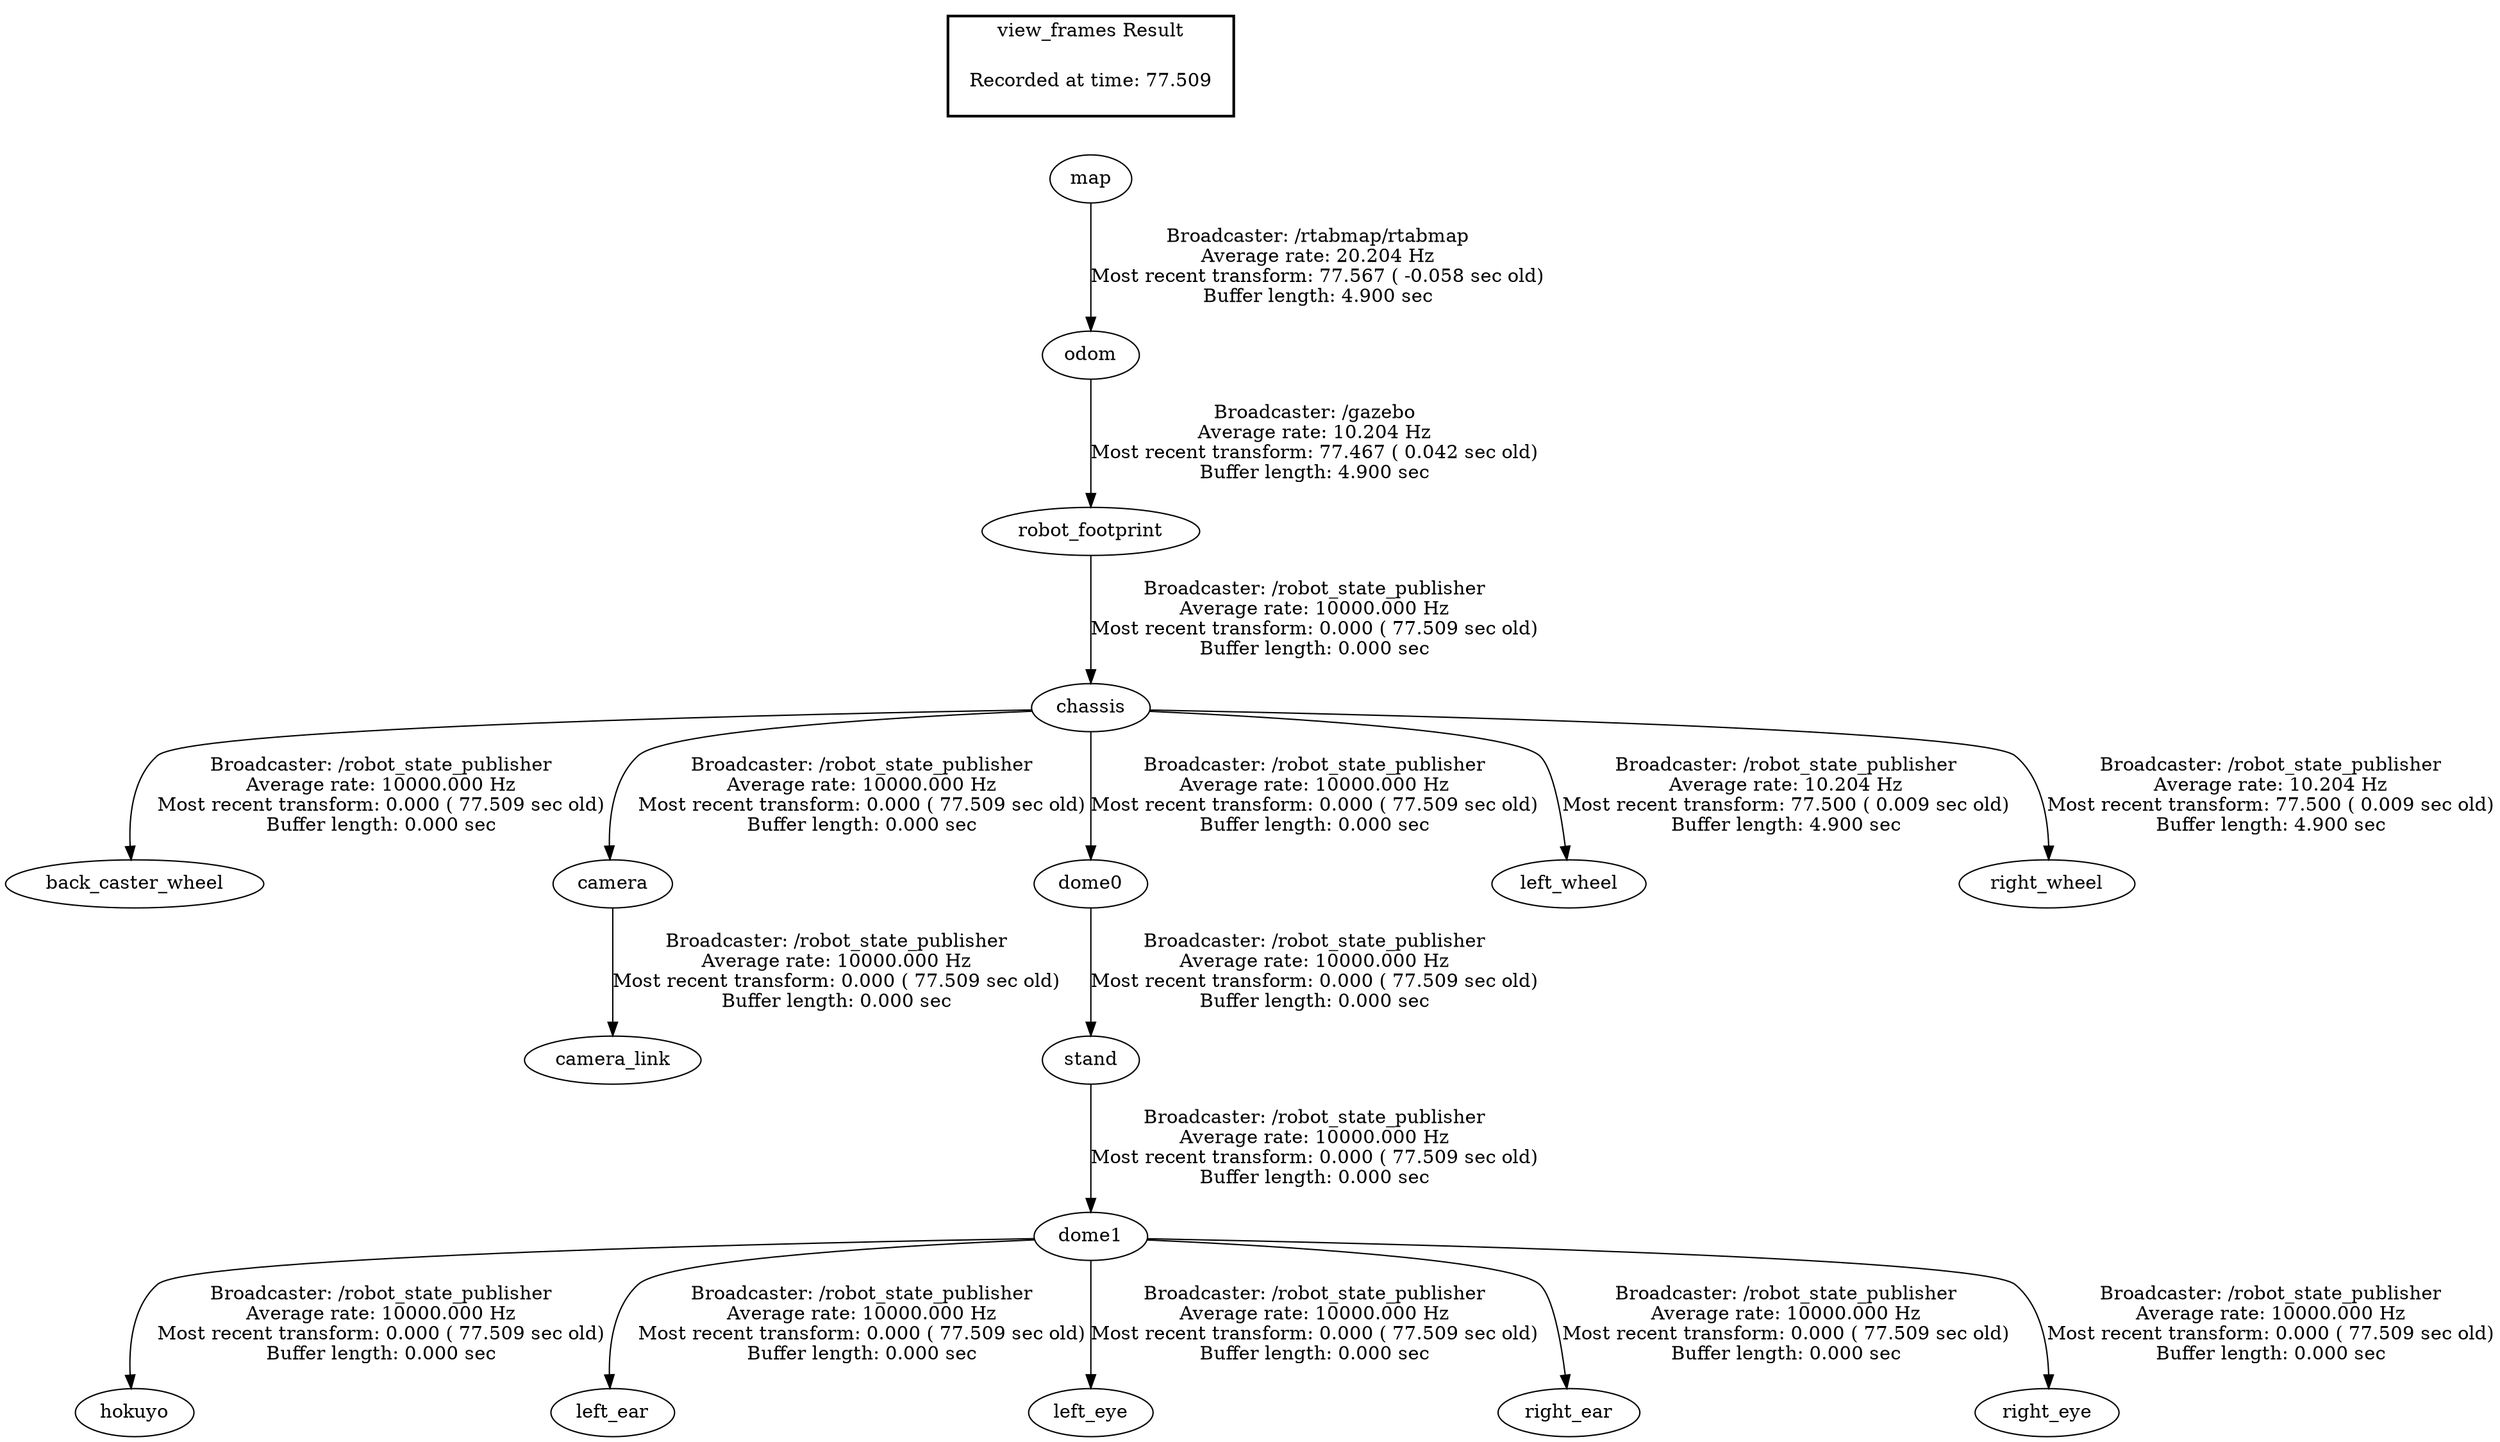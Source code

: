 digraph G {
"chassis" -> "back_caster_wheel"[label="Broadcaster: /robot_state_publisher\nAverage rate: 10000.000 Hz\nMost recent transform: 0.000 ( 77.509 sec old)\nBuffer length: 0.000 sec\n"];
"robot_footprint" -> "chassis"[label="Broadcaster: /robot_state_publisher\nAverage rate: 10000.000 Hz\nMost recent transform: 0.000 ( 77.509 sec old)\nBuffer length: 0.000 sec\n"];
"chassis" -> "camera"[label="Broadcaster: /robot_state_publisher\nAverage rate: 10000.000 Hz\nMost recent transform: 0.000 ( 77.509 sec old)\nBuffer length: 0.000 sec\n"];
"camera" -> "camera_link"[label="Broadcaster: /robot_state_publisher\nAverage rate: 10000.000 Hz\nMost recent transform: 0.000 ( 77.509 sec old)\nBuffer length: 0.000 sec\n"];
"chassis" -> "dome0"[label="Broadcaster: /robot_state_publisher\nAverage rate: 10000.000 Hz\nMost recent transform: 0.000 ( 77.509 sec old)\nBuffer length: 0.000 sec\n"];
"stand" -> "dome1"[label="Broadcaster: /robot_state_publisher\nAverage rate: 10000.000 Hz\nMost recent transform: 0.000 ( 77.509 sec old)\nBuffer length: 0.000 sec\n"];
"dome0" -> "stand"[label="Broadcaster: /robot_state_publisher\nAverage rate: 10000.000 Hz\nMost recent transform: 0.000 ( 77.509 sec old)\nBuffer length: 0.000 sec\n"];
"dome1" -> "hokuyo"[label="Broadcaster: /robot_state_publisher\nAverage rate: 10000.000 Hz\nMost recent transform: 0.000 ( 77.509 sec old)\nBuffer length: 0.000 sec\n"];
"dome1" -> "left_ear"[label="Broadcaster: /robot_state_publisher\nAverage rate: 10000.000 Hz\nMost recent transform: 0.000 ( 77.509 sec old)\nBuffer length: 0.000 sec\n"];
"dome1" -> "left_eye"[label="Broadcaster: /robot_state_publisher\nAverage rate: 10000.000 Hz\nMost recent transform: 0.000 ( 77.509 sec old)\nBuffer length: 0.000 sec\n"];
"dome1" -> "right_ear"[label="Broadcaster: /robot_state_publisher\nAverage rate: 10000.000 Hz\nMost recent transform: 0.000 ( 77.509 sec old)\nBuffer length: 0.000 sec\n"];
"dome1" -> "right_eye"[label="Broadcaster: /robot_state_publisher\nAverage rate: 10000.000 Hz\nMost recent transform: 0.000 ( 77.509 sec old)\nBuffer length: 0.000 sec\n"];
"odom" -> "robot_footprint"[label="Broadcaster: /gazebo\nAverage rate: 10.204 Hz\nMost recent transform: 77.467 ( 0.042 sec old)\nBuffer length: 4.900 sec\n"];
"map" -> "odom"[label="Broadcaster: /rtabmap/rtabmap\nAverage rate: 20.204 Hz\nMost recent transform: 77.567 ( -0.058 sec old)\nBuffer length: 4.900 sec\n"];
"chassis" -> "left_wheel"[label="Broadcaster: /robot_state_publisher\nAverage rate: 10.204 Hz\nMost recent transform: 77.500 ( 0.009 sec old)\nBuffer length: 4.900 sec\n"];
"chassis" -> "right_wheel"[label="Broadcaster: /robot_state_publisher\nAverage rate: 10.204 Hz\nMost recent transform: 77.500 ( 0.009 sec old)\nBuffer length: 4.900 sec\n"];
edge [style=invis];
 subgraph cluster_legend { style=bold; color=black; label ="view_frames Result";
"Recorded at time: 77.509"[ shape=plaintext ] ;
 }->"map";
}